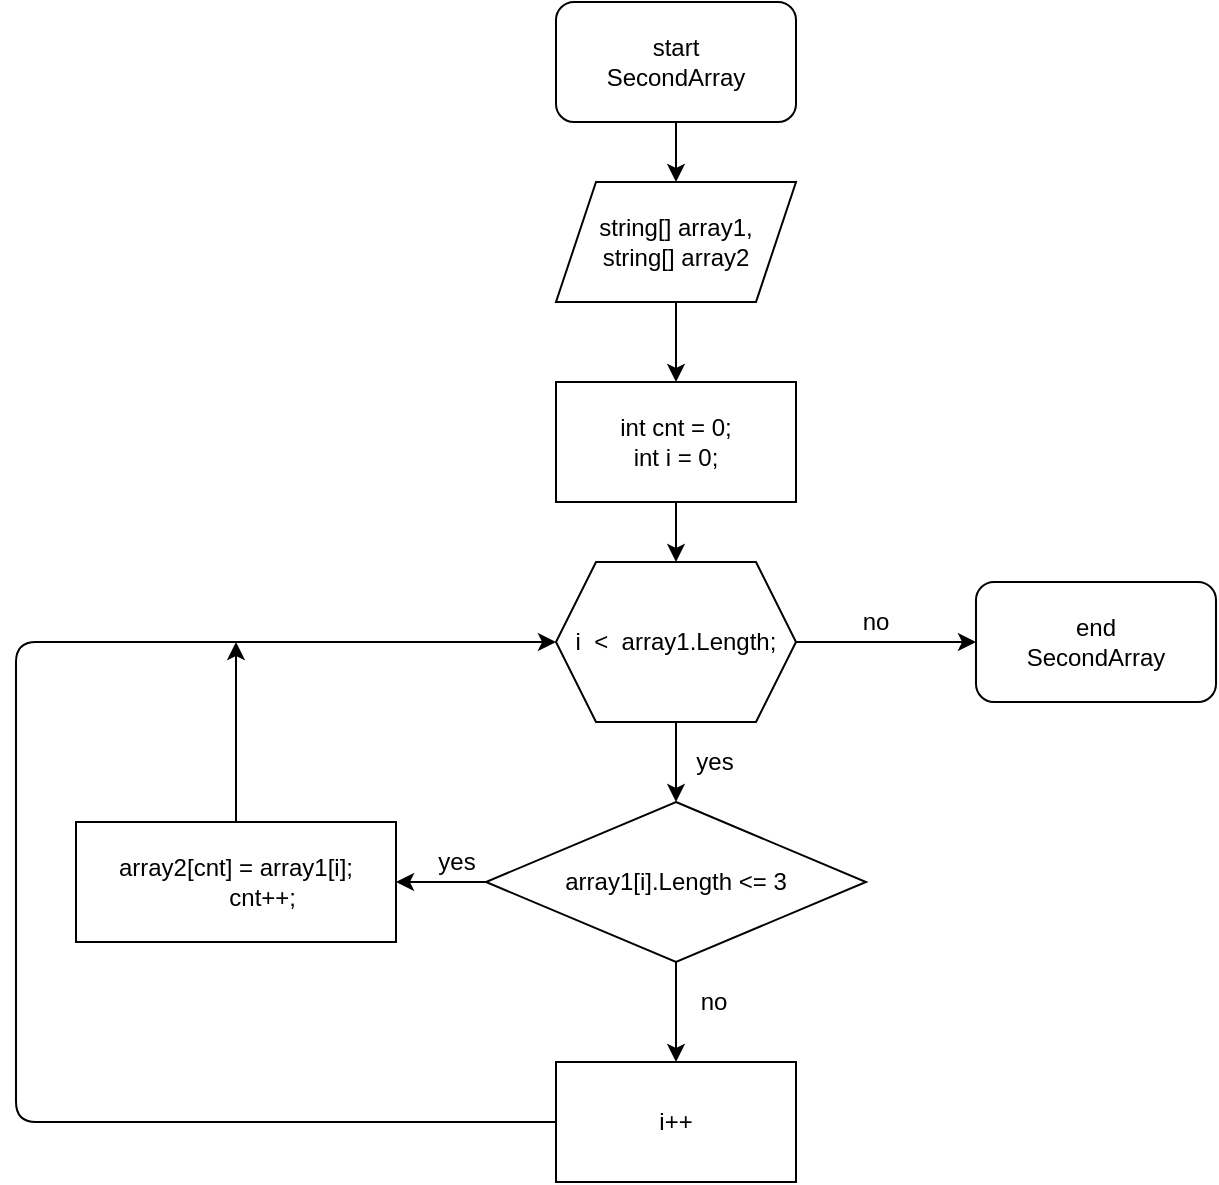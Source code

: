 <mxfile>
    <diagram id="PWEwE6qi9LJLNKRv_2nX" name="Страница 1">
        <mxGraphModel dx="504" dy="349" grid="1" gridSize="10" guides="1" tooltips="1" connect="1" arrows="1" fold="1" page="1" pageScale="1" pageWidth="827" pageHeight="1169" math="0" shadow="0">
            <root>
                <mxCell id="0"/>
                <mxCell id="1" parent="0"/>
                <mxCell id="9" value="" style="edgeStyle=none;html=1;" edge="1" parent="1" source="2" target="4">
                    <mxGeometry relative="1" as="geometry"/>
                </mxCell>
                <mxCell id="2" value="start&lt;br&gt;SecondArray" style="rounded=1;whiteSpace=wrap;html=1;" parent="1" vertex="1">
                    <mxGeometry x="350" y="30" width="120" height="60" as="geometry"/>
                </mxCell>
                <mxCell id="11" value="" style="edgeStyle=none;html=1;" edge="1" parent="1" source="3" target="6">
                    <mxGeometry relative="1" as="geometry"/>
                </mxCell>
                <mxCell id="3" value="int cnt = 0;&lt;br&gt;int i = 0;" style="rounded=0;whiteSpace=wrap;html=1;" parent="1" vertex="1">
                    <mxGeometry x="350" y="220" width="120" height="60" as="geometry"/>
                </mxCell>
                <mxCell id="10" value="" style="edgeStyle=none;html=1;" edge="1" parent="1" source="4" target="3">
                    <mxGeometry relative="1" as="geometry"/>
                </mxCell>
                <mxCell id="4" value="string[] array1, &lt;br&gt;string[] array2" style="shape=parallelogram;perimeter=parallelogramPerimeter;whiteSpace=wrap;html=1;fixedSize=1;" vertex="1" parent="1">
                    <mxGeometry x="350" y="120" width="120" height="60" as="geometry"/>
                </mxCell>
                <mxCell id="13" value="" style="edgeStyle=none;html=1;" edge="1" parent="1" source="5" target="7">
                    <mxGeometry relative="1" as="geometry"/>
                </mxCell>
                <mxCell id="14" value="" style="edgeStyle=none;html=1;" edge="1" parent="1" source="5" target="8">
                    <mxGeometry relative="1" as="geometry"/>
                </mxCell>
                <mxCell id="5" value="array1[i].Length &amp;lt;= 3" style="rhombus;whiteSpace=wrap;html=1;" vertex="1" parent="1">
                    <mxGeometry x="315" y="430" width="190" height="80" as="geometry"/>
                </mxCell>
                <mxCell id="12" value="" style="edgeStyle=none;html=1;" edge="1" parent="1" source="6" target="5">
                    <mxGeometry relative="1" as="geometry"/>
                </mxCell>
                <mxCell id="25" value="" style="edgeStyle=none;html=1;" edge="1" parent="1" source="6" target="24">
                    <mxGeometry relative="1" as="geometry"/>
                </mxCell>
                <mxCell id="6" value="&lt;span&gt;i&amp;nbsp; &amp;lt;&amp;nbsp;&amp;nbsp;array1.Length;&lt;/span&gt;" style="shape=hexagon;perimeter=hexagonPerimeter2;whiteSpace=wrap;html=1;fixedSize=1;" vertex="1" parent="1">
                    <mxGeometry x="350" y="310" width="120" height="80" as="geometry"/>
                </mxCell>
                <mxCell id="20" style="edgeStyle=none;html=1;entryX=0;entryY=0.5;entryDx=0;entryDy=0;" edge="1" parent="1" source="7" target="6">
                    <mxGeometry relative="1" as="geometry">
                        <mxPoint x="340" y="350" as="targetPoint"/>
                        <Array as="points">
                            <mxPoint x="80" y="590"/>
                            <mxPoint x="80" y="350"/>
                        </Array>
                    </mxGeometry>
                </mxCell>
                <mxCell id="7" value="i++" style="rounded=0;whiteSpace=wrap;html=1;" vertex="1" parent="1">
                    <mxGeometry x="350" y="560" width="120" height="60" as="geometry"/>
                </mxCell>
                <mxCell id="21" style="edgeStyle=none;html=1;" edge="1" parent="1" source="8">
                    <mxGeometry relative="1" as="geometry">
                        <mxPoint x="190" y="350" as="targetPoint"/>
                    </mxGeometry>
                </mxCell>
                <mxCell id="8" value="&lt;div&gt;array2[cnt] = array1[i];&lt;/div&gt;&lt;div&gt;&amp;nbsp; &amp;nbsp; &amp;nbsp; &amp;nbsp; cnt++;&lt;/div&gt;" style="rounded=0;whiteSpace=wrap;html=1;" vertex="1" parent="1">
                    <mxGeometry x="110" y="440" width="160" height="60" as="geometry"/>
                </mxCell>
                <mxCell id="16" value="yes" style="text;html=1;align=center;verticalAlign=middle;resizable=0;points=[];autosize=1;strokeColor=none;fillColor=none;" vertex="1" parent="1">
                    <mxGeometry x="285" y="450" width="30" height="20" as="geometry"/>
                </mxCell>
                <mxCell id="17" value="no" style="text;html=1;strokeColor=none;fillColor=none;align=center;verticalAlign=middle;whiteSpace=wrap;rounded=0;" vertex="1" parent="1">
                    <mxGeometry x="409" y="520" width="40" height="20" as="geometry"/>
                </mxCell>
                <mxCell id="24" value="end&lt;br&gt;SecondArray" style="rounded=1;whiteSpace=wrap;html=1;" vertex="1" parent="1">
                    <mxGeometry x="560" y="320" width="120" height="60" as="geometry"/>
                </mxCell>
                <mxCell id="26" value="yes" style="text;html=1;align=center;verticalAlign=middle;resizable=0;points=[];autosize=1;strokeColor=none;fillColor=none;" vertex="1" parent="1">
                    <mxGeometry x="414" y="400" width="30" height="20" as="geometry"/>
                </mxCell>
                <mxCell id="27" value="no" style="text;html=1;strokeColor=none;fillColor=none;align=center;verticalAlign=middle;whiteSpace=wrap;rounded=0;" vertex="1" parent="1">
                    <mxGeometry x="490" y="330" width="40" height="20" as="geometry"/>
                </mxCell>
            </root>
        </mxGraphModel>
    </diagram>
</mxfile>